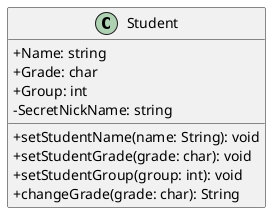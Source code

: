 @startuml
'https://plantuml.com/class-diagram
skinparam classAttributeIconSize 0


class Student {
+Name: string
+Grade: char
+Group: int
-SecretNickName: string
+setStudentName(name: String): void
+setStudentGrade(grade: char): void
+setStudentGroup(group: int): void
+changeGrade(grade: char): String
}

@enduml